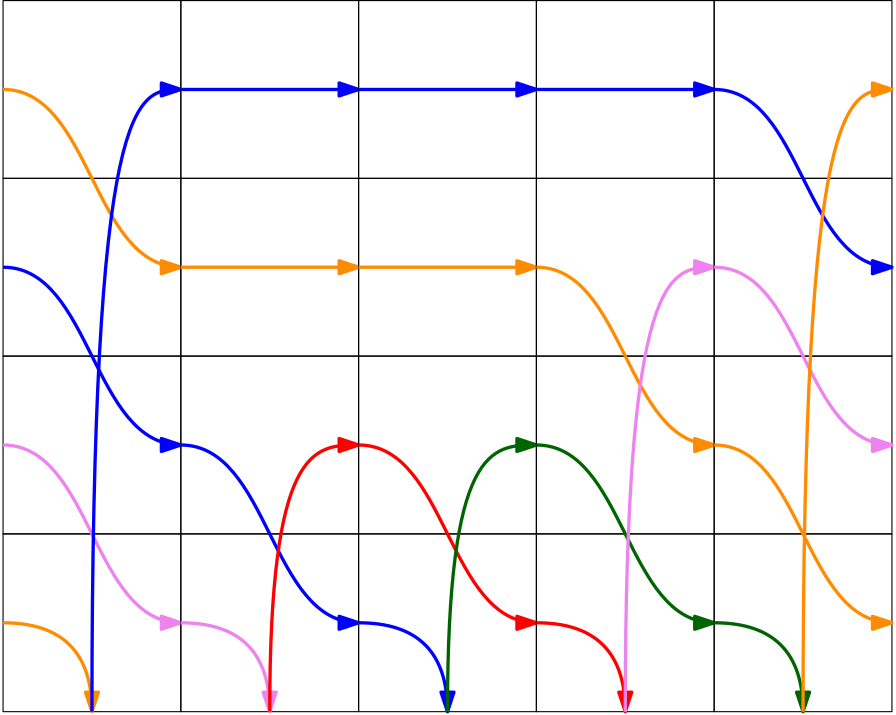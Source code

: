 <?xml version="1.0"?>
<!DOCTYPE ipe SYSTEM "ipe.dtd">
<ipe version="70206" creator="Ipe 7.2.7">
<info created="D:20200616192054" modified="D:20200616192054"/>
<ipestyle name="basic">
<symbol name="arrow/arc(spx)">
<path stroke="sym-stroke" fill="sym-stroke" pen="sym-pen">
0 0 m
-1 0.333 l
-1 -0.333 l
h
</path>
</symbol>
<symbol name="arrow/farc(spx)">
<path stroke="sym-stroke" fill="white" pen="sym-pen">
0 0 m
-1 0.333 l
-1 -0.333 l
h
</path>
</symbol>
<symbol name="arrow/ptarc(spx)">
<path stroke="sym-stroke" fill="sym-stroke" pen="sym-pen">
0 0 m
-1 0.333 l
-0.8 0 l
-1 -0.333 l
h
</path>
</symbol>
<symbol name="arrow/fptarc(spx)">
<path stroke="sym-stroke" fill="white" pen="sym-pen">
0 0 m
-1 0.333 l
-0.8 0 l
-1 -0.333 l
h
</path>
</symbol>
<symbol name="mark/circle(sx)" transformations="translations">
<path fill="sym-stroke">
0.6 0 0 0.6 0 0 e
0.4 0 0 0.4 0 0 e
</path>
</symbol>
<symbol name="mark/disk(sx)" transformations="translations">
<path fill="sym-stroke">
0.6 0 0 0.6 0 0 e
</path>
</symbol>
<symbol name="mark/fdisk(sfx)" transformations="translations">
<group>
<path fill="sym-fill">
0.5 0 0 0.5 0 0 e
</path>
<path fill="sym-stroke" fillrule="eofill">
0.6 0 0 0.6 0 0 e
0.4 0 0 0.4 0 0 e
</path>
</group>
</symbol>
<symbol name="mark/box(sx)" transformations="translations">
<path fill="sym-stroke" fillrule="eofill">
-0.6 -0.6 m
0.6 -0.6 l
0.6 0.6 l
-0.6 0.6 l
h
-0.4 -0.4 m
0.4 -0.4 l
0.4 0.4 l
-0.4 0.4 l
h
</path>
</symbol>
<symbol name="mark/square(sx)" transformations="translations">
<path fill="sym-stroke">
-0.6 -0.6 m
0.6 -0.6 l
0.6 0.6 l
-0.6 0.6 l
h
</path>
</symbol>
<symbol name="mark/fsquare(sfx)" transformations="translations">
<group>
<path fill="sym-fill">
-0.5 -0.5 m
0.5 -0.5 l
0.5 0.5 l
-0.5 0.5 l
h
</path>
<path fill="sym-stroke" fillrule="eofill">
-0.6 -0.6 m
0.6 -0.6 l
0.6 0.6 l
-0.6 0.6 l
h
-0.4 -0.4 m
0.4 -0.4 l
0.4 0.4 l
-0.4 0.4 l
h
</path>
</group>
</symbol>
<symbol name="mark/cross(sx)" transformations="translations">
<group>
<path fill="sym-stroke">
-0.43 -0.57 m
0.57 0.43 l
0.43 0.57 l
-0.57 -0.43 l
h
</path>
<path fill="sym-stroke">
-0.43 0.57 m
0.57 -0.43 l
0.43 -0.57 l
-0.57 0.43 l
h
</path>
</group>
</symbol>
<symbol name="arrow/fnormal(spx)">
<path stroke="sym-stroke" fill="white" pen="sym-pen">
0 0 m
-1 0.333 l
-1 -0.333 l
h
</path>
</symbol>
<symbol name="arrow/pointed(spx)">
<path stroke="sym-stroke" fill="sym-stroke" pen="sym-pen">
0 0 m
-1 0.333 l
-0.8 0 l
-1 -0.333 l
h
</path>
</symbol>
<symbol name="arrow/fpointed(spx)">
<path stroke="sym-stroke" fill="white" pen="sym-pen">
0 0 m
-1 0.333 l
-0.8 0 l
-1 -0.333 l
h
</path>
</symbol>
<symbol name="arrow/linear(spx)">
<path stroke="sym-stroke" pen="sym-pen">
-1 0.333 m
0 0 l
-1 -0.333 l
</path>
</symbol>
<symbol name="arrow/fdouble(spx)">
<path stroke="sym-stroke" fill="white" pen="sym-pen">
0 0 m
-1 0.333 l
-1 -0.333 l
h
-1 0 m
-2 0.333 l
-2 -0.333 l
h
</path>
</symbol>
<symbol name="arrow/double(spx)">
<path stroke="sym-stroke" fill="sym-stroke" pen="sym-pen">
0 0 m
-1 0.333 l
-1 -0.333 l
h
-1 0 m
-2 0.333 l
-2 -0.333 l
h
</path>
</symbol>
<pen name="heavier" value="0.8"/>
<pen name="fat" value="1.2"/>
<pen name="ultrafat" value="2"/>
<symbolsize name="large" value="5"/>
<symbolsize name="small" value="2"/>
<symbolsize name="tiny" value="1.1"/>
<arrowsize name="large" value="10"/>
<arrowsize name="small" value="5"/>
<arrowsize name="tiny" value="3"/>
<color name="red" value="1 0 0"/>
<color name="green" value="0 1 0"/>
<color name="blue" value="0 0 1"/>
<color name="yellow" value="1 1 0"/>
<color name="orange" value="1 0.647 0"/>
<color name="gold" value="1 0.843 0"/>
<color name="purple" value="0.627 0.125 0.941"/>
<color name="gray" value="0.745"/>
<color name="brown" value="0.647 0.165 0.165"/>
<color name="navy" value="0 0 0.502"/>
<color name="pink" value="1 0.753 0.796"/>
<color name="seagreen" value="0.18 0.545 0.341"/>
<color name="turquoise" value="0.251 0.878 0.816"/>
<color name="violet" value="0.933 0.51 0.933"/>
<color name="darkblue" value="0 0 0.545"/>
<color name="darkcyan" value="0 0.545 0.545"/>
<color name="darkgray" value="0.663"/>
<color name="darkgreen" value="0 0.392 0"/>
<color name="darkmagenta" value="0.545 0 0.545"/>
<color name="darkorange" value="1 0.549 0"/>
<color name="darkred" value="0.545 0 0"/>
<color name="lightblue" value="0.678 0.847 0.902"/>
<color name="lightcyan" value="0.878 1 1"/>
<color name="lightgray" value="0.827"/>
<color name="lightgreen" value="0.565 0.933 0.565"/>
<color name="lightyellow" value="1 1 0.878"/>
<dashstyle name="dashed" value="[4] 0"/>
<dashstyle name="dotted" value="[1 3] 0"/>
<dashstyle name="dash dotted" value="[4 2 1 2] 0"/>
<dashstyle name="dash dot dotted" value="[4 2 1 2 1 2] 0"/>
<textsize name="large" value="\large"/>
<textsize name="Large" value="\Large"/>
<textsize name="LARGE" value="\LARGE"/>
<textsize name="huge" value="\huge"/>
<textsize name="Huge" value="\Huge"/>
<textsize name="small" value="\small"/>
<textsize name="footnote" value="\footnotesize"/>
<textsize name="tiny" value="\tiny"/>
<textstyle name="center" begin="\begin{center}" end="\end{center}"/>
<textstyle name="itemize" begin="\begin{itemize}" end="\end{itemize}"/>
<textstyle name="item" begin="\begin{itemize}\item{}" end="\end{itemize}"/>
<gridsize name="4 pts" value="4"/>
<gridsize name="8 pts (~3 mm)" value="8"/>
<gridsize name="16 pts (~6 mm)" value="16"/>
<gridsize name="32 pts (~12 mm)" value="32"/>
<gridsize name="10 pts (~3.5 mm)" value="10"/>
<gridsize name="20 pts (~7 mm)" value="20"/>
<gridsize name="14 pts (~5 mm)" value="14"/>
<gridsize name="28 pts (~10 mm)" value="28"/>
<gridsize name="56 pts (~20 mm)" value="56"/>
<anglesize name="90 deg" value="90"/>
<anglesize name="60 deg" value="60"/>
<anglesize name="45 deg" value="45"/>
<anglesize name="30 deg" value="30"/>
<anglesize name="22.5 deg" value="22.5"/>
<opacity name="10%" value="0.1"/>
<opacity name="30%" value="0.3"/>
<opacity name="50%" value="0.5"/>
<opacity name="75%" value="0.75"/>
<tiling name="falling" angle="-60" step="4" width="1"/>
<tiling name="rising" angle="30" step="4" width="1"/>
</ipestyle>
<page>
<layer name="alpha"/>
<view layers="alpha" active="alpha"/>
<path layer="alpha" matrix="1 0 0 1 0 64" stroke="black">
128 576 m
128 512 l
192 512 l
192 576 l
h
</path>
<path matrix="1 0 0 1 0 128" stroke="black">
128 576 m
128 512 l
192 512 l
192 576 l
h
</path>
<path matrix="1 0 0 1 0 192" stroke="black">
128 576 m
128 512 l
192 512 l
192 576 l
h
</path>
<path matrix="1 0 0 1 0 256" stroke="black">
128 576 m
128 512 l
192 512 l
192 576 l
h
</path>
<path matrix="1 0 0 1 -128 64" stroke="darkorange" pen="fat" arrow="normal/normal">
256 544 m
288 544
288 512 c
</path>
<path matrix="1 0 0 1 -128 192" stroke="darkorange" pen="fat" arrow="normal/normal">
256 608 m
288 608
288 544
320 544 c
</path>
<path matrix="1 0 0 1 -128 128" stroke="blue" pen="fat" arrow="normal/normal">
256 608 m
288 608
288 544
320 544 c
</path>
<path matrix="1 0 0 1 -128 64" stroke="violet" pen="fat" arrow="normal/normal">
256 608 m
288 608
288 544
320 544 c
</path>
<path matrix="1 0 0 1 -352 64" stroke="blue" pen="fat" arrow="normal/normal">
512 512 m
512 736
528 736
544 736 c
</path>
<path matrix="1 0 0 1 64 64" stroke="black">
128 576 m
128 512 l
192 512 l
192 576 l
h
</path>
<path matrix="1 0 0 1 64 128" stroke="black">
128 576 m
128 512 l
192 512 l
192 576 l
h
</path>
<path matrix="1 0 0 1 64 192" stroke="black">
128 576 m
128 512 l
192 512 l
192 576 l
h
</path>
<path matrix="1 0 0 1 64 256" stroke="black">
128 576 m
128 512 l
192 512 l
192 576 l
h
</path>
<path matrix="1 0 0 1 160 64" stroke="blue" pen="fat" arrow="normal/normal">
32 736 m
96 736 l
</path>
<path matrix="1 0 0 1 160 0" stroke="darkorange" pen="fat" arrow="normal/normal">
32 736 m
96 736 l
</path>
<path matrix="1 0 0 1 -64 64" stroke="violet" pen="fat" arrow="normal/normal">
256 544 m
288 544
288 512 c
</path>
<path matrix="1 0 0 1 -64 64" stroke="blue" pen="fat" arrow="normal/normal">
256 608 m
288 608
288 544
320 544 c
</path>
<path matrix="1 0 0 1 -64 64" stroke="red" pen="fat" arrow="normal/normal">
288 512 m
288 608
304 608
320 608 c
</path>
<path matrix="1 0 0 1 128 64" stroke="black">
128 576 m
128 512 l
192 512 l
192 576 l
h
</path>
<path matrix="1 0 0 1 128 128" stroke="black">
128 576 m
128 512 l
192 512 l
192 576 l
h
</path>
<path matrix="1 0 0 1 128 192" stroke="black">
128 576 m
128 512 l
192 512 l
192 576 l
h
</path>
<path matrix="1 0 0 1 128 256" stroke="black">
128 576 m
128 512 l
192 512 l
192 576 l
h
</path>
<path matrix="1 0 0 1 224 64" stroke="blue" pen="fat" arrow="normal/normal">
32 736 m
96 736 l
</path>
<path matrix="1 0 0 1 224 0" stroke="darkorange" pen="fat" arrow="normal/normal">
32 736 m
96 736 l
</path>
<path matrix="1 0 0 1 0 64" stroke="blue" pen="fat" arrow="normal/normal">
256 544 m
288 544
288 512 c
</path>
<path matrix="1 0 0 1 0 64" stroke="red" pen="fat" arrow="normal/normal">
256 608 m
288 608
288 544
320 544 c
</path>
<path matrix="1 0 0 1 0 64" stroke="darkgreen" pen="fat" arrow="normal/normal">
288 512 m
288 608
304 608
320 608 c
</path>
<path matrix="1 0 0 1 192 64" stroke="black">
128 576 m
128 512 l
192 512 l
192 576 l
h
</path>
<path matrix="1 0 0 1 192 128" stroke="black">
128 576 m
128 512 l
192 512 l
192 576 l
h
</path>
<path matrix="1 0 0 1 192 192" stroke="black">
128 576 m
128 512 l
192 512 l
192 576 l
h
</path>
<path matrix="1 0 0 1 192 256" stroke="black">
128 576 m
128 512 l
192 512 l
192 576 l
h
</path>
<path matrix="1 0 0 1 288 64" stroke="blue" pen="fat" arrow="normal/normal">
32 736 m
96 736 l
</path>
<path matrix="1 0 0 1 64 64" stroke="red" pen="fat" arrow="normal/normal">
256 544 m
288 544
288 512 c
</path>
<path matrix="1 0 0 1 64 128" stroke="darkorange" pen="fat" arrow="normal/normal">
256 608 m
288 608
288 544
320 544 c
</path>
<path matrix="1 0 0 1 64 64" stroke="darkgreen" pen="fat" arrow="normal/normal">
256 608 m
288 608
288 544
320 544 c
</path>
<path matrix="1 0 0 1 -48 64" stroke="violet" pen="fat" arrow="normal/normal">
400 512 m
400 672
416 672
432 672 c
</path>
<path matrix="1 0 0 1 256 64" stroke="black">
128 576 m
128 512 l
192 512 l
192 576 l
h
</path>
<path matrix="1 0 0 1 256 128" stroke="black">
128 576 m
128 512 l
192 512 l
192 576 l
h
</path>
<path matrix="1 0 0 1 256 192" stroke="black">
128 576 m
128 512 l
192 512 l
192 576 l
h
</path>
<path matrix="1 0 0 1 256 256" stroke="black">
128 576 m
128 512 l
192 512 l
192 576 l
h
</path>
<path matrix="1 0 0 1 128 64" stroke="darkgreen" pen="fat" arrow="normal/normal">
256 544 m
288 544
288 512 c
</path>
<path matrix="1 0 0 1 128 192" stroke="blue" pen="fat" arrow="normal/normal">
256 608 m
288 608
288 544
320 544 c
</path>
<path matrix="1 0 0 1 128 128" stroke="violet" pen="fat" arrow="normal/normal">
256 608 m
288 608
288 544
320 544 c
</path>
<path matrix="1 0 0 1 128 64" stroke="darkorange" pen="fat" arrow="normal/normal">
256 608 m
288 608
288 544
320 544 c
</path>
<path matrix="1 0 0 1 -96 64" stroke="darkorange" pen="fat" arrow="normal/normal">
512 512 m
512 736
528 736
544 736 c
</path>
</page>
</ipe>
